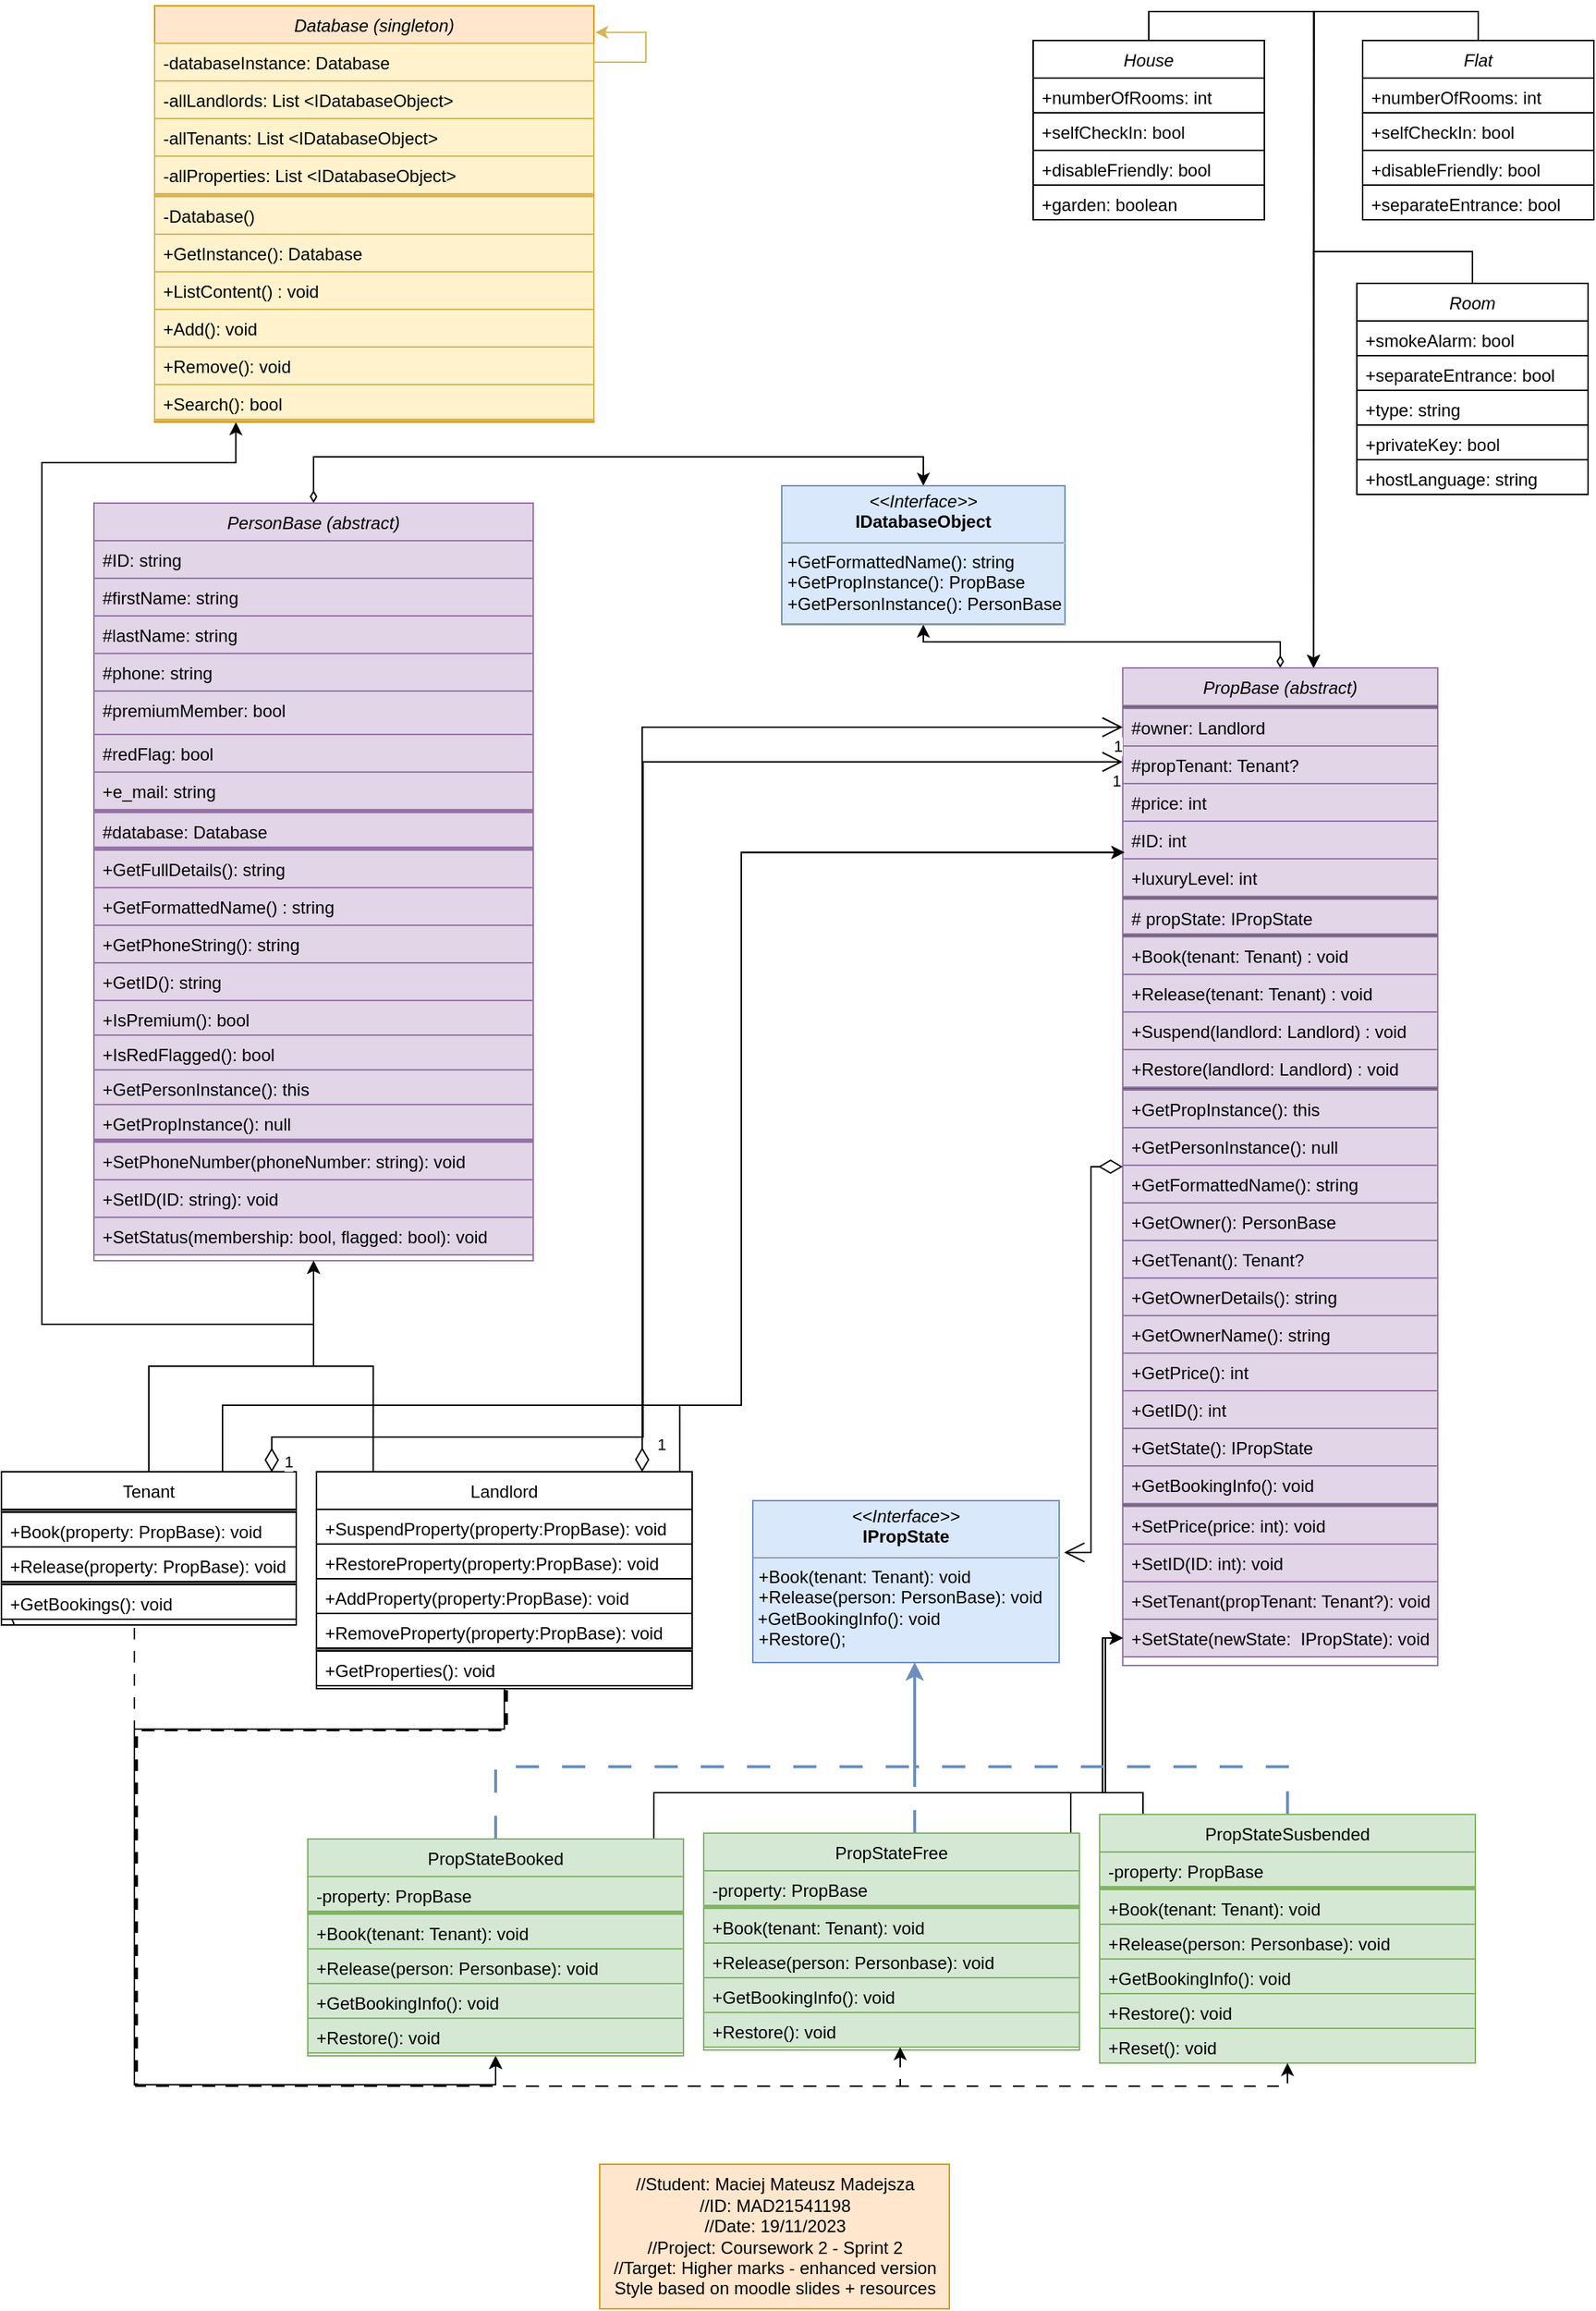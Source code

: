 <mxfile version="22.1.3" type="device">
  <diagram name="Page-1" id="CIg9Ezx60mvqx6suTcHn">
    <mxGraphModel dx="578" dy="1668" grid="1" gridSize="2" guides="1" tooltips="1" connect="1" arrows="1" fold="1" page="1" pageScale="1" pageWidth="1169" pageHeight="827" math="0" shadow="0">
      <root>
        <mxCell id="0" />
        <mxCell id="1" parent="0" />
        <mxCell id="y-iQphMtCqNS2kMKtKJZ-73" style="edgeStyle=orthogonalEdgeStyle;rounded=0;orthogonalLoop=1;jettySize=auto;html=1;exitX=0.5;exitY=0;exitDx=0;exitDy=0;entryX=0.606;entryY=0;entryDx=0;entryDy=0;entryPerimeter=0;" parent="1" source="_879MR6t-2GijJNDmMTG-2" target="_879MR6t-2GijJNDmMTG-20" edge="1">
          <mxGeometry relative="1" as="geometry">
            <mxPoint x="630" y="336" as="targetPoint" />
          </mxGeometry>
        </mxCell>
        <mxCell id="_879MR6t-2GijJNDmMTG-2" value="House" style="swimlane;fontStyle=2;align=center;verticalAlign=top;childLayout=stackLayout;horizontal=1;startSize=26;horizontalStack=0;resizeParent=1;resizeLast=0;collapsible=1;marginBottom=0;rounded=0;shadow=0;strokeWidth=1;strokeColor=default;" parent="1" vertex="1">
          <mxGeometry x="726" y="-782" width="160" height="124" as="geometry">
            <mxRectangle x="230" y="140" width="160" height="26" as="alternateBounds" />
          </mxGeometry>
        </mxCell>
        <mxCell id="y-iQphMtCqNS2kMKtKJZ-26" value="+numberOfRooms: int" style="text;align=left;verticalAlign=top;spacingLeft=4;spacingRight=4;overflow=hidden;rotatable=0;points=[[0,0.5],[1,0.5]];portConstraint=eastwest;fontStyle=0;fillColor=default;strokeColor=default;" parent="_879MR6t-2GijJNDmMTG-2" vertex="1">
          <mxGeometry y="26" width="160" height="24" as="geometry" />
        </mxCell>
        <mxCell id="y-iQphMtCqNS2kMKtKJZ-25" value="+selfCheckIn: bool" style="text;align=left;verticalAlign=top;spacingLeft=4;spacingRight=4;overflow=hidden;rotatable=0;points=[[0,0.5],[1,0.5]];portConstraint=eastwest;rounded=0;shadow=0;html=0;fillColor=default;strokeColor=default;" parent="_879MR6t-2GijJNDmMTG-2" vertex="1">
          <mxGeometry y="50" width="160" height="26" as="geometry" />
        </mxCell>
        <mxCell id="y-iQphMtCqNS2kMKtKJZ-27" value="+disableFriendly: bool" style="text;align=left;verticalAlign=top;spacingLeft=4;spacingRight=4;overflow=hidden;rotatable=0;points=[[0,0.5],[1,0.5]];portConstraint=eastwest;fontStyle=0;fillColor=default;strokeColor=default;" parent="_879MR6t-2GijJNDmMTG-2" vertex="1">
          <mxGeometry y="76" width="160" height="24" as="geometry" />
        </mxCell>
        <mxCell id="YzDRFS8b6AQNJ1k75ycB-24" value="+garden: boolean" style="text;align=left;verticalAlign=top;spacingLeft=4;spacingRight=4;overflow=hidden;rotatable=0;points=[[0,0.5],[1,0.5]];portConstraint=eastwest;fontStyle=0;fillColor=default;strokeColor=default;" parent="_879MR6t-2GijJNDmMTG-2" vertex="1">
          <mxGeometry y="100" width="160" height="24" as="geometry" />
        </mxCell>
        <mxCell id="y-iQphMtCqNS2kMKtKJZ-72" style="edgeStyle=orthogonalEdgeStyle;rounded=0;orthogonalLoop=1;jettySize=auto;html=1;exitX=0.5;exitY=0;exitDx=0;exitDy=0;" parent="1" source="_879MR6t-2GijJNDmMTG-7" edge="1">
          <mxGeometry relative="1" as="geometry">
            <mxPoint x="920" y="-348" as="targetPoint" />
          </mxGeometry>
        </mxCell>
        <mxCell id="_879MR6t-2GijJNDmMTG-7" value="Flat" style="swimlane;fontStyle=2;align=center;verticalAlign=top;childLayout=stackLayout;horizontal=1;startSize=26;horizontalStack=0;resizeParent=1;resizeLast=0;collapsible=1;marginBottom=0;rounded=0;shadow=0;strokeWidth=1;strokeColor=default;" parent="1" vertex="1">
          <mxGeometry x="954" y="-782" width="160" height="124" as="geometry">
            <mxRectangle x="230" y="140" width="160" height="26" as="alternateBounds" />
          </mxGeometry>
        </mxCell>
        <mxCell id="YzDRFS8b6AQNJ1k75ycB-16" value="+numberOfRooms: int" style="text;align=left;verticalAlign=top;spacingLeft=4;spacingRight=4;overflow=hidden;rotatable=0;points=[[0,0.5],[1,0.5]];portConstraint=eastwest;fontStyle=0;fillColor=default;strokeColor=default;" parent="_879MR6t-2GijJNDmMTG-7" vertex="1">
          <mxGeometry y="26" width="160" height="24" as="geometry" />
        </mxCell>
        <mxCell id="YzDRFS8b6AQNJ1k75ycB-13" value="+selfCheckIn: bool" style="text;align=left;verticalAlign=top;spacingLeft=4;spacingRight=4;overflow=hidden;rotatable=0;points=[[0,0.5],[1,0.5]];portConstraint=eastwest;rounded=0;shadow=0;html=0;fillColor=default;strokeColor=default;" parent="_879MR6t-2GijJNDmMTG-7" vertex="1">
          <mxGeometry y="50" width="160" height="26" as="geometry" />
        </mxCell>
        <mxCell id="YzDRFS8b6AQNJ1k75ycB-20" value="+disableFriendly: bool" style="text;align=left;verticalAlign=top;spacingLeft=4;spacingRight=4;overflow=hidden;rotatable=0;points=[[0,0.5],[1,0.5]];portConstraint=eastwest;fontStyle=0;fillColor=default;strokeColor=default;" parent="_879MR6t-2GijJNDmMTG-7" vertex="1">
          <mxGeometry y="76" width="160" height="24" as="geometry" />
        </mxCell>
        <mxCell id="YzDRFS8b6AQNJ1k75ycB-22" value="+separateEntrance: bool" style="text;align=left;verticalAlign=top;spacingLeft=4;spacingRight=4;overflow=hidden;rotatable=0;points=[[0,0.5],[1,0.5]];portConstraint=eastwest;fontStyle=0;fillColor=default;strokeColor=default;" parent="_879MR6t-2GijJNDmMTG-7" vertex="1">
          <mxGeometry y="100" width="160" height="24" as="geometry" />
        </mxCell>
        <mxCell id="y-iQphMtCqNS2kMKtKJZ-38" style="edgeStyle=orthogonalEdgeStyle;rounded=0;orthogonalLoop=1;jettySize=auto;html=1;entryX=0.5;entryY=1;entryDx=0;entryDy=0;exitX=0.5;exitY=0;exitDx=0;exitDy=0;fillColor=#dae8fc;strokeColor=#000000;strokeWidth=1;startArrow=diamondThin;startFill=0;" parent="1" source="_879MR6t-2GijJNDmMTG-20" target="y-iQphMtCqNS2kMKtKJZ-5" edge="1">
          <mxGeometry relative="1" as="geometry">
            <Array as="points">
              <mxPoint x="897" y="-366" />
              <mxPoint x="650" y="-366" />
            </Array>
          </mxGeometry>
        </mxCell>
        <mxCell id="_879MR6t-2GijJNDmMTG-20" value="PropBase (abstract)" style="swimlane;fontStyle=2;align=center;verticalAlign=top;childLayout=stackLayout;horizontal=1;startSize=26;horizontalStack=0;resizeParent=1;resizeLast=0;collapsible=1;marginBottom=0;rounded=0;shadow=0;strokeWidth=1;fillColor=#e1d5e7;strokeColor=#9673a6;" parent="1" vertex="1">
          <mxGeometry x="788" y="-348" width="218" height="690" as="geometry">
            <mxRectangle x="230" y="140" width="160" height="26" as="alternateBounds" />
          </mxGeometry>
        </mxCell>
        <mxCell id="_879MR6t-2GijJNDmMTG-25" value="" style="line;html=1;strokeWidth=1;align=left;verticalAlign=middle;spacingTop=-1;spacingLeft=3;spacingRight=3;rotatable=0;labelPosition=right;points=[];portConstraint=eastwest;fillColor=#f5f5f5;fontColor=#333333;strokeColor=#666666;" parent="_879MR6t-2GijJNDmMTG-20" vertex="1">
          <mxGeometry y="26" width="218" height="2" as="geometry" />
        </mxCell>
        <mxCell id="_879MR6t-2GijJNDmMTG-22" value="#owner: Landlord" style="text;align=left;verticalAlign=top;spacingLeft=4;spacingRight=4;overflow=hidden;rotatable=0;points=[[0,0.5],[1,0.5]];portConstraint=eastwest;rounded=0;shadow=0;html=0;fillColor=#e1d5e7;strokeColor=#9673a6;" parent="_879MR6t-2GijJNDmMTG-20" vertex="1">
          <mxGeometry y="28" width="218" height="26" as="geometry" />
        </mxCell>
        <mxCell id="_879MR6t-2GijJNDmMTG-21" value="#propTenant: Tenant?" style="text;align=left;verticalAlign=top;spacingLeft=4;spacingRight=4;overflow=hidden;rotatable=0;points=[[0,0.5],[1,0.5]];portConstraint=eastwest;rounded=0;shadow=0;html=0;fillColor=#e1d5e7;strokeColor=#9673a6;" parent="_879MR6t-2GijJNDmMTG-20" vertex="1">
          <mxGeometry y="54" width="218" height="26" as="geometry" />
        </mxCell>
        <mxCell id="_879MR6t-2GijJNDmMTG-23" value="#price: int" style="text;align=left;verticalAlign=top;spacingLeft=4;spacingRight=4;overflow=hidden;rotatable=0;points=[[0,0.5],[1,0.5]];portConstraint=eastwest;rounded=0;shadow=0;html=0;fillColor=#e1d5e7;strokeColor=#9673a6;" parent="_879MR6t-2GijJNDmMTG-20" vertex="1">
          <mxGeometry y="80" width="218" height="26" as="geometry" />
        </mxCell>
        <mxCell id="_879MR6t-2GijJNDmMTG-24" value="#ID: int" style="text;align=left;verticalAlign=top;spacingLeft=4;spacingRight=4;overflow=hidden;rotatable=0;points=[[0,0.5],[1,0.5]];portConstraint=eastwest;fillColor=#e1d5e7;strokeColor=#9673a6;" parent="_879MR6t-2GijJNDmMTG-20" vertex="1">
          <mxGeometry y="106" width="218" height="26" as="geometry" />
        </mxCell>
        <mxCell id="YzDRFS8b6AQNJ1k75ycB-11" value="+luxuryLevel: int" style="text;align=left;verticalAlign=top;spacingLeft=4;spacingRight=4;overflow=hidden;rotatable=0;points=[[0,0.5],[1,0.5]];portConstraint=eastwest;rounded=0;shadow=0;html=0;fillColor=#e1d5e7;strokeColor=#9673a6;" parent="_879MR6t-2GijJNDmMTG-20" vertex="1">
          <mxGeometry y="132" width="218" height="26" as="geometry" />
        </mxCell>
        <mxCell id="y-iQphMtCqNS2kMKtKJZ-54" value="" style="line;html=1;strokeWidth=1;align=left;verticalAlign=middle;spacingTop=-1;spacingLeft=3;spacingRight=3;rotatable=0;labelPosition=right;points=[];portConstraint=eastwest;fillColor=#f5f5f5;fontColor=#333333;strokeColor=#666666;" parent="_879MR6t-2GijJNDmMTG-20" vertex="1">
          <mxGeometry y="158" width="218" height="2" as="geometry" />
        </mxCell>
        <mxCell id="_879MR6t-2GijJNDmMTG-13" value="# propState: IPropState" style="text;align=left;verticalAlign=top;spacingLeft=4;spacingRight=4;overflow=hidden;rotatable=0;points=[[0,0.5],[1,0.5]];portConstraint=eastwest;rounded=0;shadow=0;html=0;fillColor=#e1d5e7;strokeColor=#9673a6;" parent="_879MR6t-2GijJNDmMTG-20" vertex="1">
          <mxGeometry y="160" width="218" height="24" as="geometry" />
        </mxCell>
        <mxCell id="y-iQphMtCqNS2kMKtKJZ-55" value="" style="line;html=1;strokeWidth=1;align=left;verticalAlign=middle;spacingTop=-1;spacingLeft=3;spacingRight=3;rotatable=0;labelPosition=right;points=[];portConstraint=eastwest;fillColor=#f5f5f5;fontColor=#333333;strokeColor=#666666;" parent="_879MR6t-2GijJNDmMTG-20" vertex="1">
          <mxGeometry y="184" width="218" height="2" as="geometry" />
        </mxCell>
        <mxCell id="y-iQphMtCqNS2kMKtKJZ-11" value="+Book(tenant: Tenant) : void" style="text;align=left;verticalAlign=top;spacingLeft=4;spacingRight=4;overflow=hidden;rotatable=0;points=[[0,0.5],[1,0.5]];portConstraint=eastwest;fillColor=#e1d5e7;strokeColor=#9673a6;" parent="_879MR6t-2GijJNDmMTG-20" vertex="1">
          <mxGeometry y="186" width="218" height="26" as="geometry" />
        </mxCell>
        <mxCell id="y-iQphMtCqNS2kMKtKJZ-7" value="+Release(tenant: Tenant) : void" style="text;align=left;verticalAlign=top;spacingLeft=4;spacingRight=4;overflow=hidden;rotatable=0;points=[[0,0.5],[1,0.5]];portConstraint=eastwest;fillColor=#e1d5e7;strokeColor=#9673a6;" parent="_879MR6t-2GijJNDmMTG-20" vertex="1">
          <mxGeometry y="212" width="218" height="26" as="geometry" />
        </mxCell>
        <mxCell id="y-iQphMtCqNS2kMKtKJZ-12" value="+Suspend(landlord: Landlord) : void" style="text;align=left;verticalAlign=top;spacingLeft=4;spacingRight=4;overflow=hidden;rotatable=0;points=[[0,0.5],[1,0.5]];portConstraint=eastwest;fillColor=#e1d5e7;strokeColor=#9673a6;" parent="_879MR6t-2GijJNDmMTG-20" vertex="1">
          <mxGeometry y="238" width="218" height="26" as="geometry" />
        </mxCell>
        <mxCell id="y-iQphMtCqNS2kMKtKJZ-13" value="+Restore(landlord: Landlord) : void" style="text;align=left;verticalAlign=top;spacingLeft=4;spacingRight=4;overflow=hidden;rotatable=0;points=[[0,0.5],[1,0.5]];portConstraint=eastwest;fillColor=#e1d5e7;strokeColor=#9673a6;" parent="_879MR6t-2GijJNDmMTG-20" vertex="1">
          <mxGeometry y="264" width="218" height="26" as="geometry" />
        </mxCell>
        <mxCell id="y-iQphMtCqNS2kMKtKJZ-10" value="" style="line;html=1;strokeWidth=1;align=left;verticalAlign=middle;spacingTop=-1;spacingLeft=3;spacingRight=3;rotatable=0;labelPosition=right;points=[];portConstraint=eastwest;fillColor=#f5f5f5;fontColor=#333333;strokeColor=#666666;" parent="_879MR6t-2GijJNDmMTG-20" vertex="1">
          <mxGeometry y="290" width="218" height="2" as="geometry" />
        </mxCell>
        <mxCell id="_879MR6t-2GijJNDmMTG-26" value="+GetPropInstance(): this " style="text;align=left;verticalAlign=top;spacingLeft=4;spacingRight=4;overflow=hidden;rotatable=0;points=[[0,0.5],[1,0.5]];portConstraint=eastwest;fillColor=#e1d5e7;strokeColor=#9673a6;" parent="_879MR6t-2GijJNDmMTG-20" vertex="1">
          <mxGeometry y="292" width="218" height="26" as="geometry" />
        </mxCell>
        <mxCell id="_879MR6t-2GijJNDmMTG-27" value="+GetPersonInstance(): null" style="text;align=left;verticalAlign=top;spacingLeft=4;spacingRight=4;overflow=hidden;rotatable=0;points=[[0,0.5],[1,0.5]];portConstraint=eastwest;fillColor=#e1d5e7;strokeColor=#9673a6;" parent="_879MR6t-2GijJNDmMTG-20" vertex="1">
          <mxGeometry y="318" width="218" height="26" as="geometry" />
        </mxCell>
        <mxCell id="YzDRFS8b6AQNJ1k75ycB-25" value="+GetFormattedName(): string" style="text;align=left;verticalAlign=top;spacingLeft=4;spacingRight=4;overflow=hidden;rotatable=0;points=[[0,0.5],[1,0.5]];portConstraint=eastwest;fillColor=#e1d5e7;strokeColor=#9673a6;" parent="_879MR6t-2GijJNDmMTG-20" vertex="1">
          <mxGeometry y="344" width="218" height="26" as="geometry" />
        </mxCell>
        <mxCell id="YzDRFS8b6AQNJ1k75ycB-28" value="+GetOwner(): PersonBase" style="text;align=left;verticalAlign=top;spacingLeft=4;spacingRight=4;overflow=hidden;rotatable=0;points=[[0,0.5],[1,0.5]];portConstraint=eastwest;fillColor=#e1d5e7;strokeColor=#9673a6;" parent="_879MR6t-2GijJNDmMTG-20" vertex="1">
          <mxGeometry y="370" width="218" height="26" as="geometry" />
        </mxCell>
        <mxCell id="y-iQphMtCqNS2kMKtKJZ-15" value="+GetTenant(): Tenant?" style="text;align=left;verticalAlign=top;spacingLeft=4;spacingRight=4;overflow=hidden;rotatable=0;points=[[0,0.5],[1,0.5]];portConstraint=eastwest;fillColor=#e1d5e7;strokeColor=#9673a6;" parent="_879MR6t-2GijJNDmMTG-20" vertex="1">
          <mxGeometry y="396" width="218" height="26" as="geometry" />
        </mxCell>
        <mxCell id="y-iQphMtCqNS2kMKtKJZ-18" value="+GetOwnerDetails(): string" style="text;align=left;verticalAlign=top;spacingLeft=4;spacingRight=4;overflow=hidden;rotatable=0;points=[[0,0.5],[1,0.5]];portConstraint=eastwest;fillColor=#e1d5e7;strokeColor=#9673a6;" parent="_879MR6t-2GijJNDmMTG-20" vertex="1">
          <mxGeometry y="422" width="218" height="26" as="geometry" />
        </mxCell>
        <mxCell id="y-iQphMtCqNS2kMKtKJZ-20" value="+GetOwnerName(): string" style="text;align=left;verticalAlign=top;spacingLeft=4;spacingRight=4;overflow=hidden;rotatable=0;points=[[0,0.5],[1,0.5]];portConstraint=eastwest;fillColor=#e1d5e7;strokeColor=#9673a6;" parent="_879MR6t-2GijJNDmMTG-20" vertex="1">
          <mxGeometry y="448" width="218" height="26" as="geometry" />
        </mxCell>
        <mxCell id="y-iQphMtCqNS2kMKtKJZ-19" value="+GetPrice(): int" style="text;align=left;verticalAlign=top;spacingLeft=4;spacingRight=4;overflow=hidden;rotatable=0;points=[[0,0.5],[1,0.5]];portConstraint=eastwest;fillColor=#e1d5e7;strokeColor=#9673a6;" parent="_879MR6t-2GijJNDmMTG-20" vertex="1">
          <mxGeometry y="474" width="218" height="26" as="geometry" />
        </mxCell>
        <mxCell id="y-iQphMtCqNS2kMKtKJZ-17" value="+GetID(): int" style="text;align=left;verticalAlign=top;spacingLeft=4;spacingRight=4;overflow=hidden;rotatable=0;points=[[0,0.5],[1,0.5]];portConstraint=eastwest;fillColor=#e1d5e7;strokeColor=#9673a6;" parent="_879MR6t-2GijJNDmMTG-20" vertex="1">
          <mxGeometry y="500" width="218" height="26" as="geometry" />
        </mxCell>
        <mxCell id="y-iQphMtCqNS2kMKtKJZ-16" value="+GetState(): IPropState " style="text;align=left;verticalAlign=top;spacingLeft=4;spacingRight=4;overflow=hidden;rotatable=0;points=[[0,0.5],[1,0.5]];portConstraint=eastwest;fillColor=#e1d5e7;strokeColor=#9673a6;" parent="_879MR6t-2GijJNDmMTG-20" vertex="1">
          <mxGeometry y="526" width="218" height="26" as="geometry" />
        </mxCell>
        <mxCell id="y-iQphMtCqNS2kMKtKJZ-21" value="+GetBookingInfo(): void" style="text;align=left;verticalAlign=top;spacingLeft=4;spacingRight=4;overflow=hidden;rotatable=0;points=[[0,0.5],[1,0.5]];portConstraint=eastwest;fillColor=#e1d5e7;strokeColor=#9673a6;" parent="_879MR6t-2GijJNDmMTG-20" vertex="1">
          <mxGeometry y="552" width="218" height="26" as="geometry" />
        </mxCell>
        <mxCell id="y-iQphMtCqNS2kMKtKJZ-14" value="" style="line;html=1;strokeWidth=1;align=left;verticalAlign=middle;spacingTop=-1;spacingLeft=3;spacingRight=3;rotatable=0;labelPosition=right;points=[];portConstraint=eastwest;fillColor=#f5f5f5;fontColor=#333333;strokeColor=#666666;" parent="_879MR6t-2GijJNDmMTG-20" vertex="1">
          <mxGeometry y="578" width="218" height="2" as="geometry" />
        </mxCell>
        <mxCell id="YzDRFS8b6AQNJ1k75ycB-29" value="+SetPrice(price: int): void" style="text;align=left;verticalAlign=top;spacingLeft=4;spacingRight=4;overflow=hidden;rotatable=0;points=[[0,0.5],[1,0.5]];portConstraint=eastwest;fillColor=#e1d5e7;strokeColor=#9673a6;" parent="_879MR6t-2GijJNDmMTG-20" vertex="1">
          <mxGeometry y="580" width="218" height="26" as="geometry" />
        </mxCell>
        <mxCell id="y-iQphMtCqNS2kMKtKJZ-23" value="+SetID(ID: int): void" style="text;align=left;verticalAlign=top;spacingLeft=4;spacingRight=4;overflow=hidden;rotatable=0;points=[[0,0.5],[1,0.5]];portConstraint=eastwest;fillColor=#e1d5e7;strokeColor=#9673a6;" parent="_879MR6t-2GijJNDmMTG-20" vertex="1">
          <mxGeometry y="606" width="218" height="26" as="geometry" />
        </mxCell>
        <mxCell id="y-iQphMtCqNS2kMKtKJZ-24" value="+SetTenant(propTenant: Tenant?): void" style="text;align=left;verticalAlign=top;spacingLeft=4;spacingRight=4;overflow=hidden;rotatable=0;points=[[0,0.5],[1,0.5]];portConstraint=eastwest;fillColor=#e1d5e7;strokeColor=#9673a6;" parent="_879MR6t-2GijJNDmMTG-20" vertex="1">
          <mxGeometry y="632" width="218" height="26" as="geometry" />
        </mxCell>
        <mxCell id="YzDRFS8b6AQNJ1k75ycB-31" value="+SetState(newState:  IPropState): void" style="text;align=left;verticalAlign=top;spacingLeft=4;spacingRight=4;overflow=hidden;rotatable=0;points=[[0,0.5],[1,0.5]];portConstraint=eastwest;fillColor=#e1d5e7;strokeColor=#9673a6;" parent="_879MR6t-2GijJNDmMTG-20" vertex="1">
          <mxGeometry y="658" width="218" height="26" as="geometry" />
        </mxCell>
        <mxCell id="y-iQphMtCqNS2kMKtKJZ-61" style="edgeStyle=orthogonalEdgeStyle;rounded=0;orthogonalLoop=1;jettySize=auto;html=1;entryX=0.5;entryY=1;entryDx=0;entryDy=0;exitX=0.151;exitY=0.013;exitDx=0;exitDy=0;exitPerimeter=0;" parent="1" source="08Q4Caeq3yxX9QelcsKG-1" target="WIct_mZXtRRlxKWXM11I-1" edge="1">
          <mxGeometry relative="1" as="geometry" />
        </mxCell>
        <mxCell id="y-iQphMtCqNS2kMKtKJZ-128" style="edgeStyle=orthogonalEdgeStyle;rounded=0;orthogonalLoop=1;jettySize=auto;html=1;entryX=0.5;entryY=1;entryDx=0;entryDy=0;" parent="1" source="08Q4Caeq3yxX9QelcsKG-1" target="y-iQphMtCqNS2kMKtKJZ-87" edge="1">
          <mxGeometry relative="1" as="geometry">
            <Array as="points">
              <mxPoint x="360" y="386" />
              <mxPoint x="104" y="386" />
              <mxPoint x="104" y="632" />
              <mxPoint x="354" y="632" />
            </Array>
          </mxGeometry>
        </mxCell>
        <mxCell id="08Q4Caeq3yxX9QelcsKG-1" value="Landlord" style="swimlane;fontStyle=0;align=center;verticalAlign=top;childLayout=stackLayout;horizontal=1;startSize=26;horizontalStack=0;resizeParent=1;resizeLast=0;collapsible=1;marginBottom=0;rounded=0;shadow=0;strokeWidth=1;fillColor=default;strokeColor=default;" parent="1" vertex="1">
          <mxGeometry x="230" y="208" width="260" height="150" as="geometry">
            <mxRectangle x="130" y="380" width="160" height="26" as="alternateBounds" />
          </mxGeometry>
        </mxCell>
        <mxCell id="y-iQphMtCqNS2kMKtKJZ-71" value="+SuspendProperty(property:PropBase): void" style="text;align=left;verticalAlign=top;spacingLeft=4;spacingRight=4;overflow=hidden;rotatable=0;points=[[0,0.5],[1,0.5]];portConstraint=eastwest;fillColor=default;strokeColor=default;" parent="08Q4Caeq3yxX9QelcsKG-1" vertex="1">
          <mxGeometry y="26" width="260" height="24" as="geometry" />
        </mxCell>
        <mxCell id="y-iQphMtCqNS2kMKtKJZ-70" value="+RestoreProperty(property:PropBase): void" style="text;align=left;verticalAlign=top;spacingLeft=4;spacingRight=4;overflow=hidden;rotatable=0;points=[[0,0.5],[1,0.5]];portConstraint=eastwest;fillColor=default;strokeColor=default;" parent="08Q4Caeq3yxX9QelcsKG-1" vertex="1">
          <mxGeometry y="50" width="260" height="24" as="geometry" />
        </mxCell>
        <mxCell id="y-iQphMtCqNS2kMKtKJZ-69" value="+AddProperty(property:PropBase): void" style="text;align=left;verticalAlign=top;spacingLeft=4;spacingRight=4;overflow=hidden;rotatable=0;points=[[0,0.5],[1,0.5]];portConstraint=eastwest;fillColor=default;strokeColor=default;" parent="08Q4Caeq3yxX9QelcsKG-1" vertex="1">
          <mxGeometry y="74" width="260" height="24" as="geometry" />
        </mxCell>
        <mxCell id="08Q4Caeq3yxX9QelcsKG-11" value="+RemoveProperty(property:PropBase): void" style="text;align=left;verticalAlign=top;spacingLeft=4;spacingRight=4;overflow=hidden;rotatable=0;points=[[0,0.5],[1,0.5]];portConstraint=eastwest;fillColor=default;strokeColor=default;" parent="08Q4Caeq3yxX9QelcsKG-1" vertex="1">
          <mxGeometry y="98" width="260" height="24" as="geometry" />
        </mxCell>
        <mxCell id="y-iQphMtCqNS2kMKtKJZ-68" value="" style="line;html=1;strokeWidth=1;align=left;verticalAlign=middle;spacingTop=-1;spacingLeft=3;spacingRight=3;rotatable=0;labelPosition=right;points=[];portConstraint=eastwest;fillColor=#f5f5f5;fontColor=#333333;strokeColor=#666666;" parent="08Q4Caeq3yxX9QelcsKG-1" vertex="1">
          <mxGeometry y="122" width="260" height="2" as="geometry" />
        </mxCell>
        <mxCell id="08Q4Caeq3yxX9QelcsKG-9" value="+GetProperties(): void" style="text;align=left;verticalAlign=top;spacingLeft=4;spacingRight=4;overflow=hidden;rotatable=0;points=[[0,0.5],[1,0.5]];portConstraint=eastwest;fillColor=default;strokeColor=default;" parent="08Q4Caeq3yxX9QelcsKG-1" vertex="1">
          <mxGeometry y="124" width="260" height="24" as="geometry" />
        </mxCell>
        <mxCell id="y-iQphMtCqNS2kMKtKJZ-63" style="edgeStyle=orthogonalEdgeStyle;rounded=0;orthogonalLoop=1;jettySize=auto;html=1;entryX=0.5;entryY=0;entryDx=0;entryDy=0;exitX=0.5;exitY=0;exitDx=0;exitDy=0;fillColor=#dae8fc;strokeColor=#000000;strokeWidth=1;startArrow=diamondThin;startFill=0;" parent="1" source="WIct_mZXtRRlxKWXM11I-1" target="y-iQphMtCqNS2kMKtKJZ-5" edge="1">
          <mxGeometry relative="1" as="geometry">
            <Array as="points">
              <mxPoint x="228" y="-494" />
              <mxPoint x="650" y="-494" />
            </Array>
          </mxGeometry>
        </mxCell>
        <mxCell id="y-iQphMtCqNS2kMKtKJZ-176" style="edgeStyle=orthogonalEdgeStyle;rounded=0;orthogonalLoop=1;jettySize=auto;html=1;entryX=0.185;entryY=1.01;entryDx=0;entryDy=0;entryPerimeter=0;" parent="1" target="y-iQphMtCqNS2kMKtKJZ-153" edge="1">
          <mxGeometry relative="1" as="geometry">
            <mxPoint x="228" y="106" as="sourcePoint" />
            <Array as="points">
              <mxPoint x="40" y="106" />
              <mxPoint x="40" y="-490" />
              <mxPoint x="174" y="-490" />
            </Array>
          </mxGeometry>
        </mxCell>
        <mxCell id="WIct_mZXtRRlxKWXM11I-1" value="PersonBase (abstract)" style="swimlane;fontStyle=2;align=center;verticalAlign=top;childLayout=stackLayout;horizontal=1;startSize=26;horizontalStack=0;resizeParent=1;resizeLast=0;collapsible=1;marginBottom=0;rounded=0;shadow=0;strokeWidth=1;fillColor=#e1d5e7;strokeColor=#9673a6;" parent="1" vertex="1">
          <mxGeometry x="76" y="-462" width="304" height="524" as="geometry">
            <mxRectangle x="230" y="140" width="160" height="26" as="alternateBounds" />
          </mxGeometry>
        </mxCell>
        <mxCell id="y-iQphMtCqNS2kMKtKJZ-50" value="#ID: string" style="text;align=left;verticalAlign=top;spacingLeft=4;spacingRight=4;overflow=hidden;rotatable=0;points=[[0,0.5],[1,0.5]];portConstraint=eastwest;fillColor=#e1d5e7;strokeColor=#9673a6;" parent="WIct_mZXtRRlxKWXM11I-1" vertex="1">
          <mxGeometry y="26" width="304" height="26" as="geometry" />
        </mxCell>
        <mxCell id="WIct_mZXtRRlxKWXM11I-2" value="#firstName: string" style="text;align=left;verticalAlign=top;spacingLeft=4;spacingRight=4;overflow=hidden;rotatable=0;points=[[0,0.5],[1,0.5]];portConstraint=eastwest;fillColor=#e1d5e7;strokeColor=#9673a6;" parent="WIct_mZXtRRlxKWXM11I-1" vertex="1">
          <mxGeometry y="52" width="304" height="26" as="geometry" />
        </mxCell>
        <mxCell id="WIct_mZXtRRlxKWXM11I-3" value="#lastName: string" style="text;align=left;verticalAlign=top;spacingLeft=4;spacingRight=4;overflow=hidden;rotatable=0;points=[[0,0.5],[1,0.5]];portConstraint=eastwest;rounded=0;shadow=0;html=0;fillColor=#e1d5e7;strokeColor=#9673a6;" parent="WIct_mZXtRRlxKWXM11I-1" vertex="1">
          <mxGeometry y="78" width="304" height="26" as="geometry" />
        </mxCell>
        <mxCell id="WIct_mZXtRRlxKWXM11I-5" value="#phone: string" style="text;align=left;verticalAlign=top;spacingLeft=4;spacingRight=4;overflow=hidden;rotatable=0;points=[[0,0.5],[1,0.5]];portConstraint=eastwest;rounded=0;shadow=0;html=0;fillColor=#e1d5e7;strokeColor=#9673a6;" parent="WIct_mZXtRRlxKWXM11I-1" vertex="1">
          <mxGeometry y="104" width="304" height="26" as="geometry" />
        </mxCell>
        <mxCell id="WIct_mZXtRRlxKWXM11I-8" value="#premiumMember: bool" style="text;align=left;verticalAlign=top;spacingLeft=4;spacingRight=4;overflow=hidden;rotatable=0;points=[[0,0.5],[1,0.5]];portConstraint=eastwest;fillColor=#e1d5e7;strokeColor=#9673a6;" parent="WIct_mZXtRRlxKWXM11I-1" vertex="1">
          <mxGeometry y="130" width="304" height="30" as="geometry" />
        </mxCell>
        <mxCell id="WIct_mZXtRRlxKWXM11I-9" value="#redFlag: bool" style="text;align=left;verticalAlign=top;spacingLeft=4;spacingRight=4;overflow=hidden;rotatable=0;points=[[0,0.5],[1,0.5]];portConstraint=eastwest;fillColor=#e1d5e7;strokeColor=#9673a6;" parent="WIct_mZXtRRlxKWXM11I-1" vertex="1">
          <mxGeometry y="160" width="304" height="26" as="geometry" />
        </mxCell>
        <mxCell id="WIct_mZXtRRlxKWXM11I-4" value="+e_mail: string" style="text;align=left;verticalAlign=top;spacingLeft=4;spacingRight=4;overflow=hidden;rotatable=0;points=[[0,0.5],[1,0.5]];portConstraint=eastwest;rounded=0;shadow=0;html=0;fillColor=#e1d5e7;strokeColor=#9673a6;" parent="WIct_mZXtRRlxKWXM11I-1" vertex="1">
          <mxGeometry y="186" width="304" height="26" as="geometry" />
        </mxCell>
        <mxCell id="y-iQphMtCqNS2kMKtKJZ-51" value="" style="line;html=1;strokeWidth=1;align=left;verticalAlign=middle;spacingTop=-1;spacingLeft=3;spacingRight=3;rotatable=0;labelPosition=right;points=[];portConstraint=eastwest;fillColor=#e1d5e7;strokeColor=#9673a6;" parent="WIct_mZXtRRlxKWXM11I-1" vertex="1">
          <mxGeometry y="212" width="304" height="2" as="geometry" />
        </mxCell>
        <mxCell id="y-iQphMtCqNS2kMKtKJZ-56" value="#database: Database" style="text;align=left;verticalAlign=top;spacingLeft=4;spacingRight=4;overflow=hidden;rotatable=0;points=[[0,0.5],[1,0.5]];portConstraint=eastwest;rounded=0;shadow=0;html=0;fillColor=#e1d5e7;strokeColor=#9673a6;" parent="WIct_mZXtRRlxKWXM11I-1" vertex="1">
          <mxGeometry y="214" width="304" height="24" as="geometry" />
        </mxCell>
        <mxCell id="y-iQphMtCqNS2kMKtKJZ-6" value="" style="line;html=1;strokeWidth=1;align=left;verticalAlign=middle;spacingTop=-1;spacingLeft=3;spacingRight=3;rotatable=0;labelPosition=right;points=[];portConstraint=eastwest;fillColor=#e1d5e7;strokeColor=#9673a6;" parent="WIct_mZXtRRlxKWXM11I-1" vertex="1">
          <mxGeometry y="238" width="304" height="2" as="geometry" />
        </mxCell>
        <mxCell id="WIct_mZXtRRlxKWXM11I-11" value="+GetFullDetails(): string" style="text;align=left;verticalAlign=top;spacingLeft=4;spacingRight=4;overflow=hidden;rotatable=0;points=[[0,0.5],[1,0.5]];portConstraint=eastwest;fillColor=#e1d5e7;strokeColor=#9673a6;" parent="WIct_mZXtRRlxKWXM11I-1" vertex="1">
          <mxGeometry y="240" width="304" height="26" as="geometry" />
        </mxCell>
        <mxCell id="WIct_mZXtRRlxKWXM11I-12" value="+GetFormattedName() : string" style="text;align=left;verticalAlign=top;spacingLeft=4;spacingRight=4;overflow=hidden;rotatable=0;points=[[0,0.5],[1,0.5]];portConstraint=eastwest;fillColor=#e1d5e7;strokeColor=#9673a6;" parent="WIct_mZXtRRlxKWXM11I-1" vertex="1">
          <mxGeometry y="266" width="304" height="26" as="geometry" />
        </mxCell>
        <mxCell id="WIct_mZXtRRlxKWXM11I-13" value="+GetPhoneString(): string" style="text;align=left;verticalAlign=top;spacingLeft=4;spacingRight=4;overflow=hidden;rotatable=0;points=[[0,0.5],[1,0.5]];portConstraint=eastwest;fillColor=#e1d5e7;strokeColor=#9673a6;" parent="WIct_mZXtRRlxKWXM11I-1" vertex="1">
          <mxGeometry y="292" width="304" height="26" as="geometry" />
        </mxCell>
        <mxCell id="WIct_mZXtRRlxKWXM11I-14" value="+GetID(): string" style="text;align=left;verticalAlign=top;spacingLeft=4;spacingRight=4;overflow=hidden;rotatable=0;points=[[0,0.5],[1,0.5]];portConstraint=eastwest;fillColor=#e1d5e7;strokeColor=#9673a6;" parent="WIct_mZXtRRlxKWXM11I-1" vertex="1">
          <mxGeometry y="318" width="304" height="26" as="geometry" />
        </mxCell>
        <mxCell id="WIct_mZXtRRlxKWXM11I-15" value="+IsPremium(): bool" style="text;align=left;verticalAlign=top;spacingLeft=4;spacingRight=4;overflow=hidden;rotatable=0;points=[[0,0.5],[1,0.5]];portConstraint=eastwest;fillColor=#e1d5e7;strokeColor=#9673a6;" parent="WIct_mZXtRRlxKWXM11I-1" vertex="1">
          <mxGeometry y="344" width="304" height="24" as="geometry" />
        </mxCell>
        <mxCell id="WIct_mZXtRRlxKWXM11I-16" value="+IsRedFlagged(): bool" style="text;align=left;verticalAlign=top;spacingLeft=4;spacingRight=4;overflow=hidden;rotatable=0;points=[[0,0.5],[1,0.5]];portConstraint=eastwest;fillColor=#e1d5e7;strokeColor=#9673a6;" parent="WIct_mZXtRRlxKWXM11I-1" vertex="1">
          <mxGeometry y="368" width="304" height="24" as="geometry" />
        </mxCell>
        <mxCell id="y-iQphMtCqNS2kMKtKJZ-57" value="+GetPersonInstance(): this" style="text;align=left;verticalAlign=top;spacingLeft=4;spacingRight=4;overflow=hidden;rotatable=0;points=[[0,0.5],[1,0.5]];portConstraint=eastwest;fillColor=#e1d5e7;strokeColor=#9673a6;" parent="WIct_mZXtRRlxKWXM11I-1" vertex="1">
          <mxGeometry y="392" width="304" height="24" as="geometry" />
        </mxCell>
        <mxCell id="y-iQphMtCqNS2kMKtKJZ-58" value="+GetPropInstance(): null" style="text;align=left;verticalAlign=top;spacingLeft=4;spacingRight=4;overflow=hidden;rotatable=0;points=[[0,0.5],[1,0.5]];portConstraint=eastwest;fillColor=#e1d5e7;strokeColor=#9673a6;" parent="WIct_mZXtRRlxKWXM11I-1" vertex="1">
          <mxGeometry y="416" width="304" height="24" as="geometry" />
        </mxCell>
        <mxCell id="y-iQphMtCqNS2kMKtKJZ-59" value="" style="line;html=1;strokeWidth=1;align=left;verticalAlign=middle;spacingTop=-1;spacingLeft=3;spacingRight=3;rotatable=0;labelPosition=right;points=[];portConstraint=eastwest;fillColor=#e1d5e7;strokeColor=#9673a6;" parent="WIct_mZXtRRlxKWXM11I-1" vertex="1">
          <mxGeometry y="440" width="304" height="2" as="geometry" />
        </mxCell>
        <mxCell id="WIct_mZXtRRlxKWXM11I-18" value="+SetPhoneNumber(phoneNumber: string): void" style="text;align=left;verticalAlign=top;spacingLeft=4;spacingRight=4;overflow=hidden;rotatable=0;points=[[0,0.5],[1,0.5]];portConstraint=eastwest;fillColor=#e1d5e7;strokeColor=#9673a6;" parent="WIct_mZXtRRlxKWXM11I-1" vertex="1">
          <mxGeometry y="442" width="304" height="26" as="geometry" />
        </mxCell>
        <mxCell id="WIct_mZXtRRlxKWXM11I-19" value="+SetID(ID: string): void" style="text;align=left;verticalAlign=top;spacingLeft=4;spacingRight=4;overflow=hidden;rotatable=0;points=[[0,0.5],[1,0.5]];portConstraint=eastwest;rounded=0;shadow=0;html=0;fillColor=#e1d5e7;strokeColor=#9673a6;" parent="WIct_mZXtRRlxKWXM11I-1" vertex="1">
          <mxGeometry y="468" width="304" height="26" as="geometry" />
        </mxCell>
        <mxCell id="WIct_mZXtRRlxKWXM11I-20" value="+SetStatus(membership: bool, flagged: bool): void" style="text;align=left;verticalAlign=top;spacingLeft=4;spacingRight=4;overflow=hidden;rotatable=0;points=[[0,0.5],[1,0.5]];portConstraint=eastwest;fillColor=#e1d5e7;strokeColor=#9673a6;" parent="WIct_mZXtRRlxKWXM11I-1" vertex="1">
          <mxGeometry y="494" width="304" height="26" as="geometry" />
        </mxCell>
        <mxCell id="y-iQphMtCqNS2kMKtKJZ-5" value="&lt;p style=&quot;margin:0px;margin-top:4px;text-align:center;&quot;&gt;&lt;i&gt;&amp;lt;&amp;lt;Interface&amp;gt;&amp;gt;&lt;/i&gt;&lt;br&gt;&lt;b&gt;IDatabaseObject&lt;/b&gt;&lt;br&gt;&lt;/p&gt;&lt;hr size=&quot;1&quot;&gt;&lt;p style=&quot;margin:0px;margin-left:4px;&quot;&gt;+GetFormattedName(): string&lt;/p&gt;&lt;p style=&quot;margin:0px;margin-left:4px;&quot;&gt;+GetPropInstance(): PropBase&lt;/p&gt;&lt;p style=&quot;margin:0px;margin-left:4px;&quot;&gt;+GetPersonInstance(): PersonBase&lt;/p&gt;&lt;hr size=&quot;1&quot;&gt;&lt;p style=&quot;margin:0px;margin-left:4px;&quot;&gt;&lt;br&gt;&lt;/p&gt;" style="verticalAlign=top;align=left;overflow=fill;fontSize=12;fontFamily=Helvetica;html=1;whiteSpace=wrap;fillColor=#dae8fc;strokeColor=#6c8ebf;" parent="1" vertex="1">
          <mxGeometry x="552" y="-474" width="196" height="96" as="geometry" />
        </mxCell>
        <mxCell id="y-iQphMtCqNS2kMKtKJZ-74" style="edgeStyle=orthogonalEdgeStyle;rounded=0;orthogonalLoop=1;jettySize=auto;html=1;exitX=0.5;exitY=0;exitDx=0;exitDy=0;" parent="1" source="_879MR6t-2GijJNDmMTG-12" edge="1">
          <mxGeometry relative="1" as="geometry">
            <mxPoint x="920" y="-348" as="targetPoint" />
            <Array as="points">
              <mxPoint x="1030" y="-636" />
              <mxPoint x="920" y="-636" />
            </Array>
          </mxGeometry>
        </mxCell>
        <mxCell id="_879MR6t-2GijJNDmMTG-12" value="Room" style="swimlane;fontStyle=2;align=center;verticalAlign=top;childLayout=stackLayout;horizontal=1;startSize=26;horizontalStack=0;resizeParent=1;resizeLast=0;collapsible=1;marginBottom=0;rounded=0;shadow=0;strokeWidth=1;" parent="1" vertex="1">
          <mxGeometry x="950" y="-614" width="160" height="146" as="geometry">
            <mxRectangle x="230" y="140" width="160" height="26" as="alternateBounds" />
          </mxGeometry>
        </mxCell>
        <mxCell id="YzDRFS8b6AQNJ1k75ycB-12" value="+smokeAlarm: bool" style="text;align=left;verticalAlign=top;spacingLeft=4;spacingRight=4;overflow=hidden;rotatable=0;points=[[0,0.5],[1,0.5]];portConstraint=eastwest;fontStyle=0;fillColor=default;strokeColor=default;" parent="_879MR6t-2GijJNDmMTG-12" vertex="1">
          <mxGeometry y="26" width="160" height="24" as="geometry" />
        </mxCell>
        <mxCell id="YzDRFS8b6AQNJ1k75ycB-14" value="+separateEntrance: bool" style="text;align=left;verticalAlign=top;spacingLeft=4;spacingRight=4;overflow=hidden;rotatable=0;points=[[0,0.5],[1,0.5]];portConstraint=eastwest;fontStyle=0;fillColor=default;strokeColor=default;" parent="_879MR6t-2GijJNDmMTG-12" vertex="1">
          <mxGeometry y="50" width="160" height="24" as="geometry" />
        </mxCell>
        <mxCell id="YzDRFS8b6AQNJ1k75ycB-17" value="+type: string" style="text;align=left;verticalAlign=top;spacingLeft=4;spacingRight=4;overflow=hidden;rotatable=0;points=[[0,0.5],[1,0.5]];portConstraint=eastwest;fontStyle=0;fillColor=default;strokeColor=default;" parent="_879MR6t-2GijJNDmMTG-12" vertex="1">
          <mxGeometry y="74" width="160" height="24" as="geometry" />
        </mxCell>
        <mxCell id="YzDRFS8b6AQNJ1k75ycB-18" value="+privateKey: bool" style="text;align=left;verticalAlign=top;spacingLeft=4;spacingRight=4;overflow=hidden;rotatable=0;points=[[0,0.5],[1,0.5]];portConstraint=eastwest;fontStyle=0;fillColor=default;strokeColor=default;" parent="_879MR6t-2GijJNDmMTG-12" vertex="1">
          <mxGeometry y="98" width="160" height="24" as="geometry" />
        </mxCell>
        <mxCell id="YzDRFS8b6AQNJ1k75ycB-19" value="+hostLanguage: string" style="text;align=left;verticalAlign=top;spacingLeft=4;spacingRight=4;overflow=hidden;rotatable=0;points=[[0,0.5],[1,0.5]];portConstraint=eastwest;fontStyle=0;fillColor=default;strokeColor=default;" parent="_879MR6t-2GijJNDmMTG-12" vertex="1">
          <mxGeometry y="122" width="160" height="24" as="geometry" />
        </mxCell>
        <mxCell id="y-iQphMtCqNS2kMKtKJZ-39" value="&lt;p style=&quot;margin:0px;margin-top:4px;text-align:center;&quot;&gt;&lt;i&gt;&amp;lt;&amp;lt;Interface&amp;gt;&amp;gt;&lt;/i&gt;&lt;br&gt;&lt;b&gt;IPropState&lt;/b&gt;&lt;br&gt;&lt;/p&gt;&lt;hr size=&quot;1&quot;&gt;&lt;p style=&quot;margin:0px;margin-left:4px;&quot;&gt;+Book(tenant: Tenant): void&lt;br&gt;&lt;/p&gt;&lt;p style=&quot;margin:0px;margin-left:4px;&quot;&gt;+Release(person: PersonBase): void&lt;/p&gt;&amp;nbsp;+GetBookingInfo(): void&lt;br&gt;&lt;p style=&quot;margin:0px;margin-left:4px;&quot;&gt;+Restore();&lt;br&gt;&lt;/p&gt;" style="verticalAlign=top;align=left;overflow=fill;fontSize=12;fontFamily=Helvetica;html=1;whiteSpace=wrap;fillColor=#dae8fc;strokeColor=#6c8ebf;" parent="1" vertex="1">
          <mxGeometry x="532" y="228" width="212" height="112" as="geometry" />
        </mxCell>
        <mxCell id="y-iQphMtCqNS2kMKtKJZ-60" style="edgeStyle=orthogonalEdgeStyle;rounded=0;orthogonalLoop=1;jettySize=auto;html=1;entryX=0.5;entryY=1;entryDx=0;entryDy=0;" parent="1" source="y-iQphMtCqNS2kMKtKJZ-40" target="WIct_mZXtRRlxKWXM11I-1" edge="1">
          <mxGeometry relative="1" as="geometry" />
        </mxCell>
        <mxCell id="y-iQphMtCqNS2kMKtKJZ-127" style="edgeStyle=orthogonalEdgeStyle;rounded=0;orthogonalLoop=1;jettySize=auto;html=1;entryX=0.5;entryY=1;entryDx=0;entryDy=0;dashed=1;dashPattern=8 8;" parent="1" target="y-iQphMtCqNS2kMKtKJZ-87" edge="1">
          <mxGeometry relative="1" as="geometry">
            <mxPoint x="104" y="316" as="sourcePoint" />
            <Array as="points">
              <mxPoint x="104" y="632" />
              <mxPoint x="354" y="632" />
            </Array>
          </mxGeometry>
        </mxCell>
        <mxCell id="y-iQphMtCqNS2kMKtKJZ-40" value="Tenant" style="swimlane;fontStyle=0;align=center;verticalAlign=top;childLayout=stackLayout;horizontal=1;startSize=26;horizontalStack=0;resizeParent=1;resizeLast=0;collapsible=1;marginBottom=0;rounded=0;shadow=0;strokeWidth=1;fillColor=default;strokeColor=default;" parent="1" vertex="1">
          <mxGeometry x="12" y="208" width="204" height="106" as="geometry">
            <mxRectangle x="130" y="380" width="160" height="26" as="alternateBounds" />
          </mxGeometry>
        </mxCell>
        <mxCell id="y-iQphMtCqNS2kMKtKJZ-62" value="" style="line;html=1;strokeWidth=1;align=left;verticalAlign=middle;spacingTop=-1;spacingLeft=3;spacingRight=3;rotatable=0;labelPosition=right;points=[];portConstraint=eastwest;fillColor=#f5f5f5;fontColor=#333333;strokeColor=#666666;" parent="y-iQphMtCqNS2kMKtKJZ-40" vertex="1">
          <mxGeometry y="26" width="204" height="2" as="geometry" />
        </mxCell>
        <mxCell id="y-iQphMtCqNS2kMKtKJZ-44" value="+Book(property: PropBase): void&#xa;)" style="text;align=left;verticalAlign=top;spacingLeft=4;spacingRight=4;overflow=hidden;rotatable=0;points=[[0,0.5],[1,0.5]];portConstraint=eastwest;fillColor=default;strokeColor=default;" parent="y-iQphMtCqNS2kMKtKJZ-40" vertex="1">
          <mxGeometry y="28" width="204" height="24" as="geometry" />
        </mxCell>
        <mxCell id="y-iQphMtCqNS2kMKtKJZ-64" value="+Release(property: PropBase): void&#xa;)" style="text;align=left;verticalAlign=top;spacingLeft=4;spacingRight=4;overflow=hidden;rotatable=0;points=[[0,0.5],[1,0.5]];portConstraint=eastwest;fillColor=default;strokeColor=default;" parent="y-iQphMtCqNS2kMKtKJZ-40" vertex="1">
          <mxGeometry y="52" width="204" height="24" as="geometry" />
        </mxCell>
        <mxCell id="y-iQphMtCqNS2kMKtKJZ-66" value="" style="line;html=1;strokeWidth=1;align=left;verticalAlign=middle;spacingTop=-1;spacingLeft=3;spacingRight=3;rotatable=0;labelPosition=right;points=[];portConstraint=eastwest;fillColor=#f5f5f5;fontColor=#333333;strokeColor=#666666;" parent="y-iQphMtCqNS2kMKtKJZ-40" vertex="1">
          <mxGeometry y="76" width="204" height="2" as="geometry" />
        </mxCell>
        <mxCell id="y-iQphMtCqNS2kMKtKJZ-65" value="+GetBookings(): void&#xa;)" style="text;align=left;verticalAlign=top;spacingLeft=4;spacingRight=4;overflow=hidden;rotatable=0;points=[[0,0.5],[1,0.5]];portConstraint=eastwest;fillColor=default;strokeColor=default;" parent="y-iQphMtCqNS2kMKtKJZ-40" vertex="1">
          <mxGeometry y="78" width="204" height="24" as="geometry" />
        </mxCell>
        <mxCell id="y-iQphMtCqNS2kMKtKJZ-81" value="" style="endArrow=open;html=1;endSize=12;startArrow=diamondThin;startSize=14;startFill=0;edgeStyle=orthogonalEdgeStyle;rounded=0;exitX=0.867;exitY=0.001;exitDx=0;exitDy=0;exitPerimeter=0;" parent="1" source="08Q4Caeq3yxX9QelcsKG-1" target="_879MR6t-2GijJNDmMTG-22" edge="1">
          <mxGeometry relative="1" as="geometry">
            <mxPoint x="334" y="-84" as="sourcePoint" />
            <mxPoint x="494" y="-84" as="targetPoint" />
          </mxGeometry>
        </mxCell>
        <mxCell id="y-iQphMtCqNS2kMKtKJZ-82" value="1" style="edgeLabel;resizable=0;html=1;align=left;verticalAlign=top;" parent="y-iQphMtCqNS2kMKtKJZ-81" connectable="0" vertex="1">
          <mxGeometry x="-1" relative="1" as="geometry">
            <mxPoint x="9" y="-32" as="offset" />
          </mxGeometry>
        </mxCell>
        <mxCell id="y-iQphMtCqNS2kMKtKJZ-83" value="1" style="edgeLabel;resizable=0;html=1;align=right;verticalAlign=top;" parent="y-iQphMtCqNS2kMKtKJZ-81" connectable="0" vertex="1">
          <mxGeometry x="1" relative="1" as="geometry" />
        </mxCell>
        <mxCell id="y-iQphMtCqNS2kMKtKJZ-84" value="" style="endArrow=open;html=1;endSize=12;startArrow=diamondThin;startSize=14;startFill=0;edgeStyle=orthogonalEdgeStyle;rounded=0;exitX=0.917;exitY=0.003;exitDx=0;exitDy=0;exitPerimeter=0;" parent="1" source="y-iQphMtCqNS2kMKtKJZ-40" target="_879MR6t-2GijJNDmMTG-21" edge="1">
          <mxGeometry relative="1" as="geometry">
            <mxPoint x="467" y="198" as="sourcePoint" />
            <mxPoint x="536" y="-307" as="targetPoint" />
            <Array as="points">
              <mxPoint x="199" y="184" />
              <mxPoint x="456" y="184" />
              <mxPoint x="456" y="-283" />
            </Array>
          </mxGeometry>
        </mxCell>
        <mxCell id="y-iQphMtCqNS2kMKtKJZ-85" value="1" style="edgeLabel;resizable=0;html=1;align=left;verticalAlign=top;" parent="y-iQphMtCqNS2kMKtKJZ-84" connectable="0" vertex="1">
          <mxGeometry x="-1" relative="1" as="geometry">
            <mxPoint x="7" y="-20" as="offset" />
          </mxGeometry>
        </mxCell>
        <mxCell id="y-iQphMtCqNS2kMKtKJZ-86" value="1" style="edgeLabel;resizable=0;html=1;align=right;verticalAlign=top;" parent="y-iQphMtCqNS2kMKtKJZ-84" connectable="0" vertex="1">
          <mxGeometry x="1" relative="1" as="geometry" />
        </mxCell>
        <mxCell id="y-iQphMtCqNS2kMKtKJZ-119" style="edgeStyle=orthogonalEdgeStyle;rounded=0;orthogonalLoop=1;jettySize=auto;html=1;exitX=0.5;exitY=0;exitDx=0;exitDy=0;dashed=1;dashPattern=8 8;fillColor=#dae8fc;strokeColor=#6c8ebf;strokeWidth=2;" parent="1" source="y-iQphMtCqNS2kMKtKJZ-87" edge="1">
          <mxGeometry relative="1" as="geometry">
            <mxPoint x="348" y="476" as="sourcePoint" />
            <mxPoint x="644" y="340" as="targetPoint" />
            <Array as="points">
              <mxPoint x="354" y="412" />
              <mxPoint x="644" y="412" />
            </Array>
          </mxGeometry>
        </mxCell>
        <mxCell id="y-iQphMtCqNS2kMKtKJZ-125" style="edgeStyle=orthogonalEdgeStyle;rounded=0;orthogonalLoop=1;jettySize=auto;html=1;exitX=0.921;exitY=-0.002;exitDx=0;exitDy=0;exitPerimeter=0;entryX=0;entryY=0.5;entryDx=0;entryDy=0;" parent="1" source="y-iQphMtCqNS2kMKtKJZ-87" target="YzDRFS8b6AQNJ1k75ycB-31" edge="1">
          <mxGeometry relative="1" as="geometry">
            <Array as="points">
              <mxPoint x="464" y="430" />
              <mxPoint x="776" y="430" />
              <mxPoint x="776" y="323" />
            </Array>
          </mxGeometry>
        </mxCell>
        <mxCell id="y-iQphMtCqNS2kMKtKJZ-87" value="PropStateBooked" style="swimlane;fontStyle=0;align=center;verticalAlign=top;childLayout=stackLayout;horizontal=1;startSize=26;horizontalStack=0;resizeParent=1;resizeLast=0;collapsible=1;marginBottom=0;rounded=0;shadow=0;strokeWidth=1;fillColor=#d5e8d4;strokeColor=#82b366;" parent="1" vertex="1">
          <mxGeometry x="224" y="462" width="260" height="150" as="geometry">
            <mxRectangle x="130" y="380" width="160" height="26" as="alternateBounds" />
          </mxGeometry>
        </mxCell>
        <mxCell id="y-iQphMtCqNS2kMKtKJZ-88" value="-property: PropBase" style="text;align=left;verticalAlign=top;spacingLeft=4;spacingRight=4;overflow=hidden;rotatable=0;points=[[0,0.5],[1,0.5]];portConstraint=eastwest;fillColor=#d5e8d4;strokeColor=#82b366;" parent="y-iQphMtCqNS2kMKtKJZ-87" vertex="1">
          <mxGeometry y="26" width="260" height="24" as="geometry" />
        </mxCell>
        <mxCell id="y-iQphMtCqNS2kMKtKJZ-102" value="" style="line;html=1;strokeWidth=1;align=left;verticalAlign=middle;spacingTop=-1;spacingLeft=3;spacingRight=3;rotatable=0;labelPosition=right;points=[];portConstraint=eastwest;fillColor=#d5e8d4;strokeColor=#82b366;" parent="y-iQphMtCqNS2kMKtKJZ-87" vertex="1">
          <mxGeometry y="50" width="260" height="2" as="geometry" />
        </mxCell>
        <mxCell id="y-iQphMtCqNS2kMKtKJZ-89" value="+Book(tenant: Tenant): void" style="text;align=left;verticalAlign=top;spacingLeft=4;spacingRight=4;overflow=hidden;rotatable=0;points=[[0,0.5],[1,0.5]];portConstraint=eastwest;fillColor=#d5e8d4;strokeColor=#82b366;" parent="y-iQphMtCqNS2kMKtKJZ-87" vertex="1">
          <mxGeometry y="52" width="260" height="24" as="geometry" />
        </mxCell>
        <mxCell id="y-iQphMtCqNS2kMKtKJZ-90" value="+Release(person: Personbase): void" style="text;align=left;verticalAlign=top;spacingLeft=4;spacingRight=4;overflow=hidden;rotatable=0;points=[[0,0.5],[1,0.5]];portConstraint=eastwest;fillColor=#d5e8d4;strokeColor=#82b366;" parent="y-iQphMtCqNS2kMKtKJZ-87" vertex="1">
          <mxGeometry y="76" width="260" height="24" as="geometry" />
        </mxCell>
        <mxCell id="y-iQphMtCqNS2kMKtKJZ-101" value="+GetBookingInfo(): void" style="text;align=left;verticalAlign=top;spacingLeft=4;spacingRight=4;overflow=hidden;rotatable=0;points=[[0,0.5],[1,0.5]];portConstraint=eastwest;fillColor=#d5e8d4;strokeColor=#82b366;" parent="y-iQphMtCqNS2kMKtKJZ-87" vertex="1">
          <mxGeometry y="100" width="260" height="24" as="geometry" />
        </mxCell>
        <mxCell id="y-iQphMtCqNS2kMKtKJZ-91" value="+Restore(): void" style="text;align=left;verticalAlign=top;spacingLeft=4;spacingRight=4;overflow=hidden;rotatable=0;points=[[0,0.5],[1,0.5]];portConstraint=eastwest;fillColor=#d5e8d4;strokeColor=#82b366;" parent="y-iQphMtCqNS2kMKtKJZ-87" vertex="1">
          <mxGeometry y="124" width="260" height="24" as="geometry" />
        </mxCell>
        <mxCell id="y-iQphMtCqNS2kMKtKJZ-118" style="edgeStyle=orthogonalEdgeStyle;rounded=0;orthogonalLoop=1;jettySize=auto;html=1;dashed=1;dashPattern=8 8;fillColor=#dae8fc;strokeColor=#6c8ebf;strokeWidth=2;" parent="1" source="y-iQphMtCqNS2kMKtKJZ-103" target="y-iQphMtCqNS2kMKtKJZ-39" edge="1">
          <mxGeometry relative="1" as="geometry">
            <Array as="points">
              <mxPoint x="644" y="414" />
              <mxPoint x="644" y="414" />
            </Array>
          </mxGeometry>
        </mxCell>
        <mxCell id="y-iQphMtCqNS2kMKtKJZ-124" style="edgeStyle=orthogonalEdgeStyle;rounded=0;orthogonalLoop=1;jettySize=auto;html=1;" parent="1" source="y-iQphMtCqNS2kMKtKJZ-103" target="YzDRFS8b6AQNJ1k75ycB-31" edge="1">
          <mxGeometry relative="1" as="geometry">
            <Array as="points">
              <mxPoint x="752" y="430" />
              <mxPoint x="774" y="430" />
              <mxPoint x="774" y="323" />
            </Array>
          </mxGeometry>
        </mxCell>
        <mxCell id="y-iQphMtCqNS2kMKtKJZ-103" value="PropStateFree" style="swimlane;fontStyle=0;align=center;verticalAlign=top;childLayout=stackLayout;horizontal=1;startSize=26;horizontalStack=0;resizeParent=1;resizeLast=0;collapsible=1;marginBottom=0;rounded=0;shadow=0;strokeWidth=1;fillColor=#d5e8d4;strokeColor=#82b366;" parent="1" vertex="1">
          <mxGeometry x="498" y="458" width="260" height="150" as="geometry">
            <mxRectangle x="130" y="380" width="160" height="26" as="alternateBounds" />
          </mxGeometry>
        </mxCell>
        <mxCell id="y-iQphMtCqNS2kMKtKJZ-104" value="-property: PropBase" style="text;align=left;verticalAlign=top;spacingLeft=4;spacingRight=4;overflow=hidden;rotatable=0;points=[[0,0.5],[1,0.5]];portConstraint=eastwest;fillColor=#d5e8d4;strokeColor=#82b366;" parent="y-iQphMtCqNS2kMKtKJZ-103" vertex="1">
          <mxGeometry y="26" width="260" height="24" as="geometry" />
        </mxCell>
        <mxCell id="y-iQphMtCqNS2kMKtKJZ-105" value="" style="line;html=1;strokeWidth=1;align=left;verticalAlign=middle;spacingTop=-1;spacingLeft=3;spacingRight=3;rotatable=0;labelPosition=right;points=[];portConstraint=eastwest;fillColor=#d5e8d4;strokeColor=#82b366;" parent="y-iQphMtCqNS2kMKtKJZ-103" vertex="1">
          <mxGeometry y="50" width="260" height="2" as="geometry" />
        </mxCell>
        <mxCell id="y-iQphMtCqNS2kMKtKJZ-106" value="+Book(tenant: Tenant): void" style="text;align=left;verticalAlign=top;spacingLeft=4;spacingRight=4;overflow=hidden;rotatable=0;points=[[0,0.5],[1,0.5]];portConstraint=eastwest;fillColor=#d5e8d4;strokeColor=#82b366;" parent="y-iQphMtCqNS2kMKtKJZ-103" vertex="1">
          <mxGeometry y="52" width="260" height="24" as="geometry" />
        </mxCell>
        <mxCell id="y-iQphMtCqNS2kMKtKJZ-107" value="+Release(person: Personbase): void" style="text;align=left;verticalAlign=top;spacingLeft=4;spacingRight=4;overflow=hidden;rotatable=0;points=[[0,0.5],[1,0.5]];portConstraint=eastwest;fillColor=#d5e8d4;strokeColor=#82b366;" parent="y-iQphMtCqNS2kMKtKJZ-103" vertex="1">
          <mxGeometry y="76" width="260" height="24" as="geometry" />
        </mxCell>
        <mxCell id="y-iQphMtCqNS2kMKtKJZ-108" value="+GetBookingInfo(): void" style="text;align=left;verticalAlign=top;spacingLeft=4;spacingRight=4;overflow=hidden;rotatable=0;points=[[0,0.5],[1,0.5]];portConstraint=eastwest;fillColor=#d5e8d4;strokeColor=#82b366;" parent="y-iQphMtCqNS2kMKtKJZ-103" vertex="1">
          <mxGeometry y="100" width="260" height="24" as="geometry" />
        </mxCell>
        <mxCell id="y-iQphMtCqNS2kMKtKJZ-109" value="+Restore(): void" style="text;align=left;verticalAlign=top;spacingLeft=4;spacingRight=4;overflow=hidden;rotatable=0;points=[[0,0.5],[1,0.5]];portConstraint=eastwest;fillColor=#d5e8d4;strokeColor=#82b366;" parent="y-iQphMtCqNS2kMKtKJZ-103" vertex="1">
          <mxGeometry y="124" width="260" height="24" as="geometry" />
        </mxCell>
        <mxCell id="y-iQphMtCqNS2kMKtKJZ-120" style="edgeStyle=orthogonalEdgeStyle;rounded=0;orthogonalLoop=1;jettySize=auto;html=1;exitX=0.5;exitY=0;exitDx=0;exitDy=0;dashed=1;dashPattern=8 8;fillColor=#dae8fc;strokeColor=#6c8ebf;strokeWidth=2;" parent="1" source="y-iQphMtCqNS2kMKtKJZ-110" edge="1">
          <mxGeometry relative="1" as="geometry">
            <mxPoint x="644" y="340" as="targetPoint" />
            <Array as="points">
              <mxPoint x="902" y="412" />
              <mxPoint x="644" y="412" />
            </Array>
          </mxGeometry>
        </mxCell>
        <mxCell id="y-iQphMtCqNS2kMKtKJZ-126" style="edgeStyle=orthogonalEdgeStyle;rounded=0;orthogonalLoop=1;jettySize=auto;html=1;entryX=0;entryY=0.5;entryDx=0;entryDy=0;" parent="1" source="y-iQphMtCqNS2kMKtKJZ-110" target="YzDRFS8b6AQNJ1k75ycB-31" edge="1">
          <mxGeometry relative="1" as="geometry">
            <Array as="points">
              <mxPoint x="802" y="430" />
              <mxPoint x="776" y="430" />
              <mxPoint x="776" y="323" />
            </Array>
          </mxGeometry>
        </mxCell>
        <mxCell id="y-iQphMtCqNS2kMKtKJZ-110" value="PropStateSusbended" style="swimlane;fontStyle=0;align=center;verticalAlign=top;childLayout=stackLayout;horizontal=1;startSize=26;horizontalStack=0;resizeParent=1;resizeLast=0;collapsible=1;marginBottom=0;rounded=0;shadow=0;strokeWidth=1;fillColor=#d5e8d4;strokeColor=#82b366;" parent="1" vertex="1">
          <mxGeometry x="772" y="445" width="260" height="172" as="geometry">
            <mxRectangle x="130" y="380" width="160" height="26" as="alternateBounds" />
          </mxGeometry>
        </mxCell>
        <mxCell id="y-iQphMtCqNS2kMKtKJZ-111" value="-property: PropBase" style="text;align=left;verticalAlign=top;spacingLeft=4;spacingRight=4;overflow=hidden;rotatable=0;points=[[0,0.5],[1,0.5]];portConstraint=eastwest;fillColor=#d5e8d4;strokeColor=#82b366;" parent="y-iQphMtCqNS2kMKtKJZ-110" vertex="1">
          <mxGeometry y="26" width="260" height="24" as="geometry" />
        </mxCell>
        <mxCell id="y-iQphMtCqNS2kMKtKJZ-112" value="" style="line;html=1;strokeWidth=1;align=left;verticalAlign=middle;spacingTop=-1;spacingLeft=3;spacingRight=3;rotatable=0;labelPosition=right;points=[];portConstraint=eastwest;fillColor=#d5e8d4;strokeColor=#82b366;" parent="y-iQphMtCqNS2kMKtKJZ-110" vertex="1">
          <mxGeometry y="50" width="260" height="2" as="geometry" />
        </mxCell>
        <mxCell id="y-iQphMtCqNS2kMKtKJZ-113" value="+Book(tenant: Tenant): void" style="text;align=left;verticalAlign=top;spacingLeft=4;spacingRight=4;overflow=hidden;rotatable=0;points=[[0,0.5],[1,0.5]];portConstraint=eastwest;fillColor=#d5e8d4;strokeColor=#82b366;" parent="y-iQphMtCqNS2kMKtKJZ-110" vertex="1">
          <mxGeometry y="52" width="260" height="24" as="geometry" />
        </mxCell>
        <mxCell id="y-iQphMtCqNS2kMKtKJZ-114" value="+Release(person: Personbase): void" style="text;align=left;verticalAlign=top;spacingLeft=4;spacingRight=4;overflow=hidden;rotatable=0;points=[[0,0.5],[1,0.5]];portConstraint=eastwest;fillColor=#d5e8d4;strokeColor=#82b366;" parent="y-iQphMtCqNS2kMKtKJZ-110" vertex="1">
          <mxGeometry y="76" width="260" height="24" as="geometry" />
        </mxCell>
        <mxCell id="y-iQphMtCqNS2kMKtKJZ-115" value="+GetBookingInfo(): void" style="text;align=left;verticalAlign=top;spacingLeft=4;spacingRight=4;overflow=hidden;rotatable=0;points=[[0,0.5],[1,0.5]];portConstraint=eastwest;fillColor=#d5e8d4;strokeColor=#82b366;" parent="y-iQphMtCqNS2kMKtKJZ-110" vertex="1">
          <mxGeometry y="100" width="260" height="24" as="geometry" />
        </mxCell>
        <mxCell id="y-iQphMtCqNS2kMKtKJZ-116" value="+Restore(): void" style="text;align=left;verticalAlign=top;spacingLeft=4;spacingRight=4;overflow=hidden;rotatable=0;points=[[0,0.5],[1,0.5]];portConstraint=eastwest;fillColor=#d5e8d4;strokeColor=#82b366;" parent="y-iQphMtCqNS2kMKtKJZ-110" vertex="1">
          <mxGeometry y="124" width="260" height="24" as="geometry" />
        </mxCell>
        <mxCell id="y-iQphMtCqNS2kMKtKJZ-133" value="+Reset(): void" style="text;align=left;verticalAlign=top;spacingLeft=4;spacingRight=4;overflow=hidden;rotatable=0;points=[[0,0.5],[1,0.5]];portConstraint=eastwest;fillColor=#d5e8d4;strokeColor=#82b366;" parent="y-iQphMtCqNS2kMKtKJZ-110" vertex="1">
          <mxGeometry y="148" width="260" height="24" as="geometry" />
        </mxCell>
        <mxCell id="y-iQphMtCqNS2kMKtKJZ-121" value="" style="endArrow=open;html=1;endSize=12;startArrow=diamondThin;startSize=14;startFill=0;edgeStyle=orthogonalEdgeStyle;align=left;verticalAlign=bottom;rounded=0;entryX=1.016;entryY=0.32;entryDx=0;entryDy=0;entryPerimeter=0;" parent="1" source="_879MR6t-2GijJNDmMTG-20" target="y-iQphMtCqNS2kMKtKJZ-39" edge="1">
          <mxGeometry x="-0.428" y="-16" relative="1" as="geometry">
            <mxPoint x="786" y="208" as="sourcePoint" />
            <mxPoint x="784" y="212" as="targetPoint" />
            <mxPoint as="offset" />
          </mxGeometry>
        </mxCell>
        <mxCell id="y-iQphMtCqNS2kMKtKJZ-129" style="edgeStyle=orthogonalEdgeStyle;rounded=0;orthogonalLoop=1;jettySize=auto;html=1;entryX=0.523;entryY=1;entryDx=0;entryDy=0;entryPerimeter=0;dashed=1;dashPattern=8 8;" parent="1" target="y-iQphMtCqNS2kMKtKJZ-109" edge="1">
          <mxGeometry relative="1" as="geometry">
            <mxPoint x="361" y="359" as="sourcePoint" />
            <mxPoint x="355" y="613" as="targetPoint" />
            <Array as="points">
              <mxPoint x="361" y="387" />
              <mxPoint x="105" y="387" />
              <mxPoint x="105" y="633" />
              <mxPoint x="634" y="633" />
            </Array>
          </mxGeometry>
        </mxCell>
        <mxCell id="y-iQphMtCqNS2kMKtKJZ-130" style="edgeStyle=orthogonalEdgeStyle;rounded=0;orthogonalLoop=1;jettySize=auto;html=1;entryX=0.5;entryY=1;entryDx=0;entryDy=0;dashed=1;dashPattern=8 8;" parent="1" target="y-iQphMtCqNS2kMKtKJZ-110" edge="1">
          <mxGeometry relative="1" as="geometry">
            <mxPoint x="362" y="359" as="sourcePoint" />
            <mxPoint x="635" y="606" as="targetPoint" />
            <Array as="points">
              <mxPoint x="362" y="387" />
              <mxPoint x="106" y="387" />
              <mxPoint x="106" y="633" />
              <mxPoint x="902" y="633" />
            </Array>
          </mxGeometry>
        </mxCell>
        <mxCell id="y-iQphMtCqNS2kMKtKJZ-131" style="edgeStyle=orthogonalEdgeStyle;rounded=0;orthogonalLoop=1;jettySize=auto;html=1;exitX=0.967;exitY=-0.001;exitDx=0;exitDy=0;exitPerimeter=0;entryX=0.005;entryY=0.83;entryDx=0;entryDy=0;entryPerimeter=0;" parent="1" source="08Q4Caeq3yxX9QelcsKG-1" target="_879MR6t-2GijJNDmMTG-24" edge="1">
          <mxGeometry relative="1" as="geometry">
            <mxPoint x="782" y="-220" as="targetPoint" />
            <Array as="points">
              <mxPoint x="481" y="162" />
              <mxPoint x="524" y="162" />
              <mxPoint x="524" y="-220" />
            </Array>
          </mxGeometry>
        </mxCell>
        <mxCell id="y-iQphMtCqNS2kMKtKJZ-132" style="edgeStyle=orthogonalEdgeStyle;rounded=0;orthogonalLoop=1;jettySize=auto;html=1;entryX=0.006;entryY=-0.17;entryDx=0;entryDy=0;entryPerimeter=0;exitX=0.75;exitY=0;exitDx=0;exitDy=0;" parent="1" source="y-iQphMtCqNS2kMKtKJZ-40" target="YzDRFS8b6AQNJ1k75ycB-11" edge="1">
          <mxGeometry relative="1" as="geometry">
            <Array as="points">
              <mxPoint x="165" y="162" />
              <mxPoint x="524" y="162" />
              <mxPoint x="524" y="-220" />
            </Array>
          </mxGeometry>
        </mxCell>
        <mxCell id="y-iQphMtCqNS2kMKtKJZ-134" value="Database (singleton)" style="swimlane;fontStyle=2;align=center;verticalAlign=top;childLayout=stackLayout;horizontal=1;startSize=26;horizontalStack=0;resizeParent=1;resizeLast=0;collapsible=1;marginBottom=0;rounded=0;shadow=0;strokeWidth=1;fillColor=#ffe6cc;strokeColor=#d79b00;" parent="1" vertex="1">
          <mxGeometry x="118" y="-806" width="304" height="288" as="geometry">
            <mxRectangle x="230" y="140" width="160" height="26" as="alternateBounds" />
          </mxGeometry>
        </mxCell>
        <mxCell id="y-iQphMtCqNS2kMKtKJZ-135" value="-databaseInstance: Database" style="text;align=left;verticalAlign=top;spacingLeft=4;spacingRight=4;overflow=hidden;rotatable=0;points=[[0,0.5],[1,0.5]];portConstraint=eastwest;fillColor=#fff2cc;strokeColor=#d6b656;" parent="y-iQphMtCqNS2kMKtKJZ-134" vertex="1">
          <mxGeometry y="26" width="304" height="26" as="geometry" />
        </mxCell>
        <mxCell id="y-iQphMtCqNS2kMKtKJZ-173" value="-allLandlords: List &lt;IDatabaseObject&gt;" style="text;align=left;verticalAlign=top;spacingLeft=4;spacingRight=4;overflow=hidden;rotatable=0;points=[[0,0.5],[1,0.5]];portConstraint=eastwest;fillColor=#fff2cc;strokeColor=#d6b656;fontStyle=0" parent="y-iQphMtCqNS2kMKtKJZ-134" vertex="1">
          <mxGeometry y="52" width="304" height="26" as="geometry" />
        </mxCell>
        <mxCell id="y-iQphMtCqNS2kMKtKJZ-172" value="-allTenants: List &lt;IDatabaseObject&gt;" style="text;align=left;verticalAlign=top;spacingLeft=4;spacingRight=4;overflow=hidden;rotatable=0;points=[[0,0.5],[1,0.5]];portConstraint=eastwest;fillColor=#fff2cc;strokeColor=#d6b656;fontStyle=0" parent="y-iQphMtCqNS2kMKtKJZ-134" vertex="1">
          <mxGeometry y="78" width="304" height="26" as="geometry" />
        </mxCell>
        <mxCell id="y-iQphMtCqNS2kMKtKJZ-157" value="-allProperties: List &lt;IDatabaseObject&gt;" style="text;align=left;verticalAlign=top;spacingLeft=4;spacingRight=4;overflow=hidden;rotatable=0;points=[[0,0.5],[1,0.5]];portConstraint=eastwest;fillColor=#fff2cc;strokeColor=#d6b656;fontStyle=0" parent="y-iQphMtCqNS2kMKtKJZ-134" vertex="1">
          <mxGeometry y="104" width="304" height="26" as="geometry" />
        </mxCell>
        <mxCell id="y-iQphMtCqNS2kMKtKJZ-144" value="" style="line;html=1;strokeWidth=1;align=left;verticalAlign=middle;spacingTop=-1;spacingLeft=3;spacingRight=3;rotatable=0;labelPosition=right;points=[];portConstraint=eastwest;fillColor=#fff2cc;strokeColor=#d6b656;" parent="y-iQphMtCqNS2kMKtKJZ-134" vertex="1">
          <mxGeometry y="130" width="304" height="2" as="geometry" />
        </mxCell>
        <mxCell id="y-iQphMtCqNS2kMKtKJZ-136" value="-Database()" style="text;align=left;verticalAlign=top;spacingLeft=4;spacingRight=4;overflow=hidden;rotatable=0;points=[[0,0.5],[1,0.5]];portConstraint=eastwest;fillColor=#fff2cc;strokeColor=#d6b656;" parent="y-iQphMtCqNS2kMKtKJZ-134" vertex="1">
          <mxGeometry y="132" width="304" height="26" as="geometry" />
        </mxCell>
        <mxCell id="y-iQphMtCqNS2kMKtKJZ-145" value="+GetInstance(): Database" style="text;align=left;verticalAlign=top;spacingLeft=4;spacingRight=4;overflow=hidden;rotatable=0;points=[[0,0.5],[1,0.5]];portConstraint=eastwest;fillColor=#fff2cc;strokeColor=#d6b656;" parent="y-iQphMtCqNS2kMKtKJZ-134" vertex="1">
          <mxGeometry y="158" width="304" height="26" as="geometry" />
        </mxCell>
        <mxCell id="y-iQphMtCqNS2kMKtKJZ-146" value="+ListContent() : void" style="text;align=left;verticalAlign=top;spacingLeft=4;spacingRight=4;overflow=hidden;rotatable=0;points=[[0,0.5],[1,0.5]];portConstraint=eastwest;fillColor=#fff2cc;strokeColor=#d6b656;" parent="y-iQphMtCqNS2kMKtKJZ-134" vertex="1">
          <mxGeometry y="184" width="304" height="26" as="geometry" />
        </mxCell>
        <mxCell id="y-iQphMtCqNS2kMKtKJZ-147" value="+Add(): void" style="text;align=left;verticalAlign=top;spacingLeft=4;spacingRight=4;overflow=hidden;rotatable=0;points=[[0,0.5],[1,0.5]];portConstraint=eastwest;fillColor=#fff2cc;strokeColor=#d6b656;" parent="y-iQphMtCqNS2kMKtKJZ-134" vertex="1">
          <mxGeometry y="210" width="304" height="26" as="geometry" />
        </mxCell>
        <mxCell id="y-iQphMtCqNS2kMKtKJZ-148" value="+Remove(): void" style="text;align=left;verticalAlign=top;spacingLeft=4;spacingRight=4;overflow=hidden;rotatable=0;points=[[0,0.5],[1,0.5]];portConstraint=eastwest;fillColor=#fff2cc;strokeColor=#d6b656;" parent="y-iQphMtCqNS2kMKtKJZ-134" vertex="1">
          <mxGeometry y="236" width="304" height="26" as="geometry" />
        </mxCell>
        <mxCell id="y-iQphMtCqNS2kMKtKJZ-149" value="+Search(): bool" style="text;align=left;verticalAlign=top;spacingLeft=4;spacingRight=4;overflow=hidden;rotatable=0;points=[[0,0.5],[1,0.5]];portConstraint=eastwest;fillColor=#fff2cc;strokeColor=#d6b656;" parent="y-iQphMtCqNS2kMKtKJZ-134" vertex="1">
          <mxGeometry y="262" width="304" height="24" as="geometry" />
        </mxCell>
        <mxCell id="y-iQphMtCqNS2kMKtKJZ-153" value="" style="line;html=1;strokeWidth=1;align=left;verticalAlign=middle;spacingTop=-1;spacingLeft=3;spacingRight=3;rotatable=0;labelPosition=right;points=[];portConstraint=eastwest;fillColor=#fff2cc;strokeColor=#d6b656;" parent="y-iQphMtCqNS2kMKtKJZ-134" vertex="1">
          <mxGeometry y="286" width="304" height="2" as="geometry" />
        </mxCell>
        <mxCell id="y-iQphMtCqNS2kMKtKJZ-175" style="edgeStyle=orthogonalEdgeStyle;rounded=0;orthogonalLoop=1;jettySize=auto;html=1;entryX=1.003;entryY=0.064;entryDx=0;entryDy=0;entryPerimeter=0;exitX=1;exitY=0.5;exitDx=0;exitDy=0;fillColor=#fff2cc;strokeColor=#d6b656;" parent="y-iQphMtCqNS2kMKtKJZ-134" source="y-iQphMtCqNS2kMKtKJZ-135" target="y-iQphMtCqNS2kMKtKJZ-134" edge="1">
          <mxGeometry relative="1" as="geometry">
            <Array as="points">
              <mxPoint x="340" y="39" />
              <mxPoint x="340" y="18" />
            </Array>
          </mxGeometry>
        </mxCell>
        <mxCell id="y-iQphMtCqNS2kMKtKJZ-177" value="&lt;div&gt;//Student: Maciej Mateusz Madejsza&lt;/div&gt;&lt;div&gt;&lt;span style=&quot;font-size: 12px;&quot;&gt;//ID: MAD21541198&lt;/span&gt;&lt;/div&gt;&lt;div&gt;&lt;span style=&quot;font-size: 12px;&quot;&gt;//Date: 19/11/2023&lt;/span&gt;&lt;/div&gt;&lt;div&gt;&lt;span style=&quot;font-size: 12px;&quot;&gt;//Project: Coursework 2 - Sprint 2&lt;/span&gt;&lt;/div&gt;&lt;div&gt;&lt;span style=&quot;font-size: 12px;&quot;&gt;//Target: Higher marks - enhanced version&lt;br&gt;Style based on moodle slides + resources&lt;/span&gt;&lt;/div&gt;" style="text;html=1;align=center;verticalAlign=middle;resizable=0;points=[];autosize=1;strokeColor=#d79b00;fillColor=#ffe6cc;fontStyle=0" parent="1" vertex="1">
          <mxGeometry x="426" y="687" width="242" height="100" as="geometry" />
        </mxCell>
      </root>
    </mxGraphModel>
  </diagram>
</mxfile>
